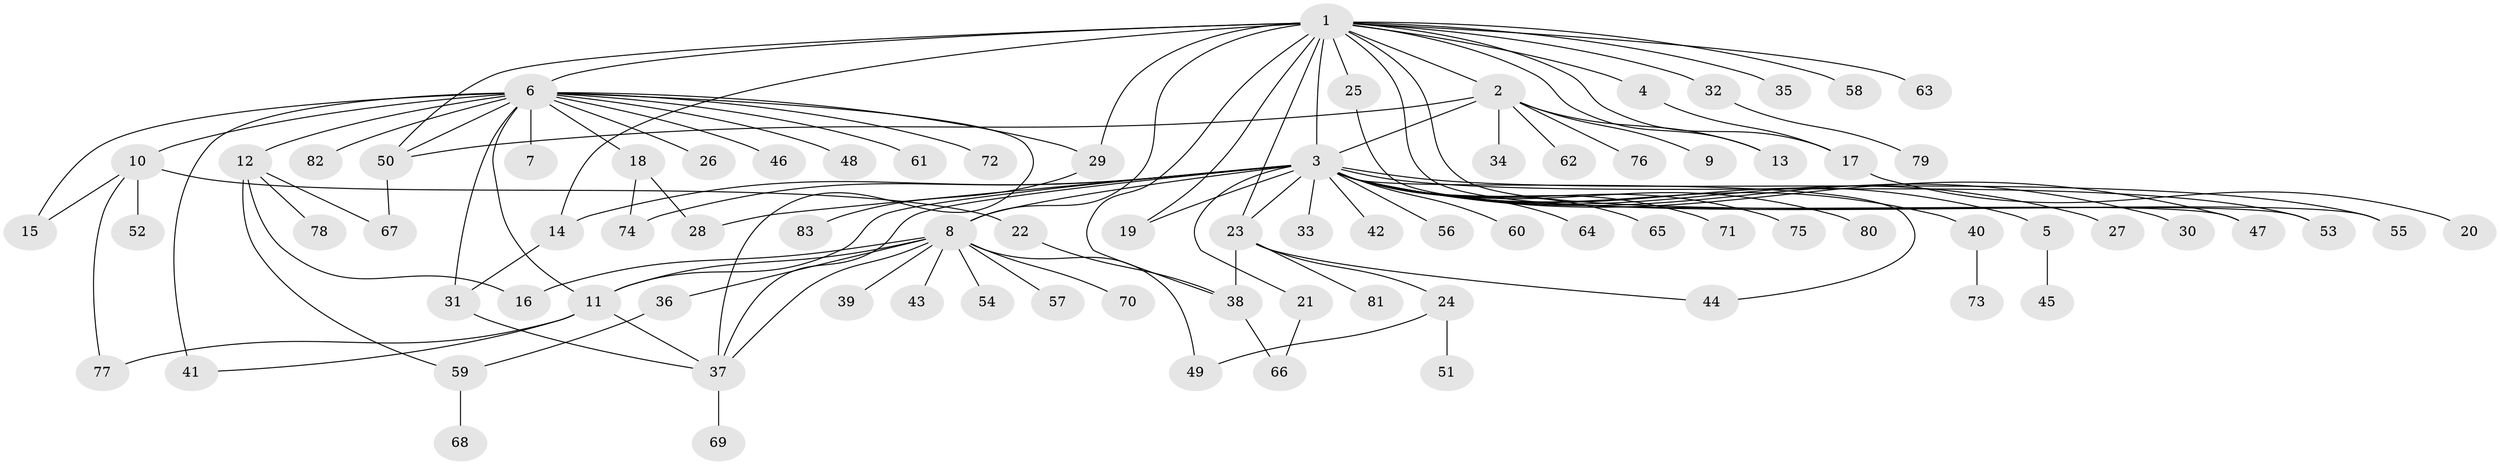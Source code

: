// original degree distribution, {26: 0.00847457627118644, 9: 0.00847457627118644, 33: 0.00847457627118644, 3: 0.059322033898305086, 2: 0.2542372881355932, 19: 0.00847457627118644, 1: 0.5169491525423728, 14: 0.00847457627118644, 6: 0.025423728813559324, 7: 0.01694915254237288, 4: 0.06779661016949153, 8: 0.00847457627118644, 5: 0.00847457627118644}
// Generated by graph-tools (version 1.1) at 2025/50/03/04/25 22:50:41]
// undirected, 83 vertices, 115 edges
graph export_dot {
  node [color=gray90,style=filled];
  1;
  2;
  3;
  4;
  5;
  6;
  7;
  8;
  9;
  10;
  11;
  12;
  13;
  14;
  15;
  16;
  17;
  18;
  19;
  20;
  21;
  22;
  23;
  24;
  25;
  26;
  27;
  28;
  29;
  30;
  31;
  32;
  33;
  34;
  35;
  36;
  37;
  38;
  39;
  40;
  41;
  42;
  43;
  44;
  45;
  46;
  47;
  48;
  49;
  50;
  51;
  52;
  53;
  54;
  55;
  56;
  57;
  58;
  59;
  60;
  61;
  62;
  63;
  64;
  65;
  66;
  67;
  68;
  69;
  70;
  71;
  72;
  73;
  74;
  75;
  76;
  77;
  78;
  79;
  80;
  81;
  82;
  83;
  1 -- 2 [weight=1.0];
  1 -- 3 [weight=1.0];
  1 -- 4 [weight=1.0];
  1 -- 6 [weight=2.0];
  1 -- 8 [weight=1.0];
  1 -- 13 [weight=1.0];
  1 -- 14 [weight=1.0];
  1 -- 17 [weight=1.0];
  1 -- 19 [weight=1.0];
  1 -- 23 [weight=1.0];
  1 -- 25 [weight=1.0];
  1 -- 29 [weight=1.0];
  1 -- 32 [weight=1.0];
  1 -- 35 [weight=1.0];
  1 -- 38 [weight=2.0];
  1 -- 50 [weight=1.0];
  1 -- 53 [weight=1.0];
  1 -- 55 [weight=1.0];
  1 -- 58 [weight=1.0];
  1 -- 63 [weight=1.0];
  2 -- 3 [weight=1.0];
  2 -- 9 [weight=1.0];
  2 -- 13 [weight=1.0];
  2 -- 34 [weight=1.0];
  2 -- 50 [weight=1.0];
  2 -- 62 [weight=1.0];
  2 -- 76 [weight=1.0];
  3 -- 5 [weight=1.0];
  3 -- 8 [weight=1.0];
  3 -- 11 [weight=1.0];
  3 -- 14 [weight=1.0];
  3 -- 19 [weight=1.0];
  3 -- 21 [weight=1.0];
  3 -- 23 [weight=1.0];
  3 -- 27 [weight=1.0];
  3 -- 28 [weight=1.0];
  3 -- 30 [weight=1.0];
  3 -- 33 [weight=1.0];
  3 -- 37 [weight=1.0];
  3 -- 40 [weight=1.0];
  3 -- 42 [weight=1.0];
  3 -- 44 [weight=1.0];
  3 -- 47 [weight=1.0];
  3 -- 53 [weight=1.0];
  3 -- 55 [weight=1.0];
  3 -- 56 [weight=1.0];
  3 -- 60 [weight=1.0];
  3 -- 64 [weight=1.0];
  3 -- 65 [weight=1.0];
  3 -- 71 [weight=1.0];
  3 -- 74 [weight=1.0];
  3 -- 75 [weight=1.0];
  3 -- 80 [weight=1.0];
  4 -- 17 [weight=1.0];
  5 -- 45 [weight=1.0];
  6 -- 7 [weight=1.0];
  6 -- 10 [weight=1.0];
  6 -- 11 [weight=1.0];
  6 -- 12 [weight=1.0];
  6 -- 15 [weight=1.0];
  6 -- 18 [weight=1.0];
  6 -- 26 [weight=1.0];
  6 -- 29 [weight=1.0];
  6 -- 31 [weight=1.0];
  6 -- 37 [weight=1.0];
  6 -- 41 [weight=3.0];
  6 -- 46 [weight=1.0];
  6 -- 48 [weight=1.0];
  6 -- 50 [weight=1.0];
  6 -- 61 [weight=1.0];
  6 -- 72 [weight=1.0];
  6 -- 82 [weight=1.0];
  8 -- 11 [weight=1.0];
  8 -- 16 [weight=1.0];
  8 -- 36 [weight=1.0];
  8 -- 37 [weight=1.0];
  8 -- 39 [weight=1.0];
  8 -- 43 [weight=1.0];
  8 -- 49 [weight=1.0];
  8 -- 54 [weight=1.0];
  8 -- 57 [weight=1.0];
  8 -- 70 [weight=1.0];
  10 -- 15 [weight=1.0];
  10 -- 22 [weight=1.0];
  10 -- 52 [weight=1.0];
  10 -- 77 [weight=1.0];
  11 -- 37 [weight=1.0];
  11 -- 41 [weight=1.0];
  11 -- 77 [weight=1.0];
  12 -- 16 [weight=1.0];
  12 -- 59 [weight=1.0];
  12 -- 67 [weight=1.0];
  12 -- 78 [weight=1.0];
  14 -- 31 [weight=1.0];
  17 -- 20 [weight=1.0];
  18 -- 28 [weight=1.0];
  18 -- 74 [weight=1.0];
  21 -- 66 [weight=1.0];
  22 -- 38 [weight=1.0];
  23 -- 24 [weight=1.0];
  23 -- 38 [weight=1.0];
  23 -- 44 [weight=1.0];
  23 -- 81 [weight=1.0];
  24 -- 49 [weight=1.0];
  24 -- 51 [weight=1.0];
  25 -- 47 [weight=1.0];
  29 -- 83 [weight=1.0];
  31 -- 37 [weight=1.0];
  32 -- 79 [weight=1.0];
  36 -- 59 [weight=1.0];
  37 -- 69 [weight=1.0];
  38 -- 66 [weight=1.0];
  40 -- 73 [weight=1.0];
  50 -- 67 [weight=1.0];
  59 -- 68 [weight=1.0];
}
